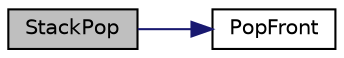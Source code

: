 digraph "StackPop"
{
 // LATEX_PDF_SIZE
  edge [fontname="Helvetica",fontsize="10",labelfontname="Helvetica",labelfontsize="10"];
  node [fontname="Helvetica",fontsize="10",shape=record];
  rankdir="LR";
  Node1 [label="StackPop",height=0.2,width=0.4,color="black", fillcolor="grey75", style="filled", fontcolor="black",tooltip=" "];
  Node1 -> Node2 [color="midnightblue",fontsize="10",style="solid",fontname="Helvetica"];
  Node2 [label="PopFront",height=0.2,width=0.4,color="black", fillcolor="white", style="filled",URL="$_linked_list_8h.html#ad29fb767c2f5432d2530d9e5765a1680",tooltip=" "];
}
